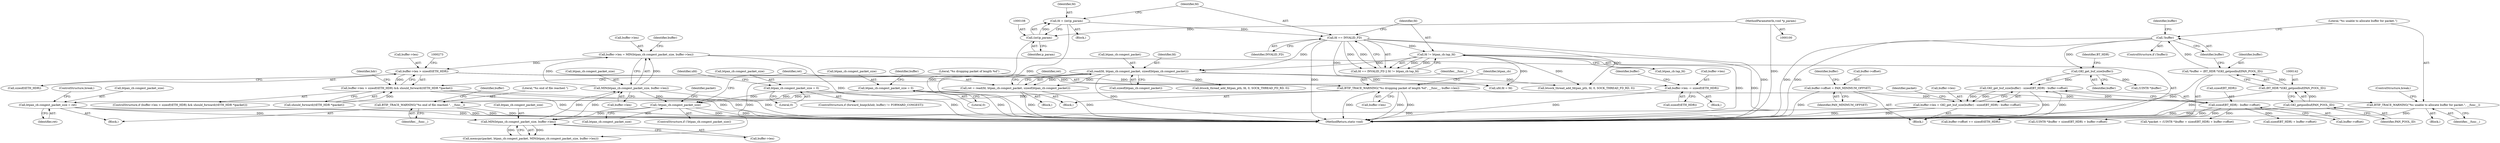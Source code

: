 digraph "0_Android_472271b153c5dc53c28beac55480a8d8434b2d5c_24@API" {
"1000265" [label="(Call,buffer->len > sizeof(tETH_HDR))"];
"1000252" [label="(Call,buffer->len = MIN(btpan_cb.congest_packet_size, buffer->len))"];
"1000256" [label="(Call,MIN(btpan_cb.congest_packet_size, buffer->len))"];
"1000245" [label="(Call,MIN(btpan_cb.congest_packet_size, buffer->len))"];
"1000185" [label="(Call,!btpan_cb.congest_packet_size)"];
"1000302" [label="(Call,btpan_cb.congest_packet_size = 0)"];
"1000315" [label="(Call,btpan_cb.congest_packet_size = 0)"];
"1000234" [label="(Call,btpan_cb.congest_packet_size = ret)"];
"1000191" [label="(Call,ret = read(fd, btpan_cb.congest_packet, sizeof(btpan_cb.congest_packet)))"];
"1000193" [label="(Call,read(fd, btpan_cb.congest_packet, sizeof(btpan_cb.congest_packet)))"];
"1000112" [label="(Call,fd == INVALID_FD)"];
"1000105" [label="(Call,fd = (int)p_param)"];
"1000107" [label="(Call,(int)p_param)"];
"1000101" [label="(MethodParameterIn,void *p_param)"];
"1000115" [label="(Call,fd != btpan_cb.tap_fd)"];
"1000158" [label="(Call,buffer->len = GKI_get_buf_size(buffer) - sizeof(BT_HDR) - buffer->offset)"];
"1000162" [label="(Call,GKI_get_buf_size(buffer) - sizeof(BT_HDR) - buffer->offset)"];
"1000163" [label="(Call,GKI_get_buf_size(buffer))"];
"1000146" [label="(Call,!buffer)"];
"1000139" [label="(Call,*buffer = (BT_HDR *)GKI_getpoolbuf(PAN_POOL_ID))"];
"1000141" [label="(Call,(BT_HDR *)GKI_getpoolbuf(PAN_POOL_ID))"];
"1000143" [label="(Call,GKI_getpoolbuf(PAN_POOL_ID))"];
"1000165" [label="(Call,sizeof(BT_HDR) - buffer->offset)"];
"1000153" [label="(Call,buffer->offset = PAN_MINIMUM_OFFSET)"];
"1000264" [label="(Call,buffer->len > sizeof(tETH_HDR) && should_forward((tETH_HDR *)packet))"];
"1000283" [label="(Call,buffer->len -= sizeof(tETH_HDR))"];
"1000309" [label="(Call,BTIF_TRACE_WARNING(\"%s dropping packet of length %d\", __func__, buffer->len))"];
"1000149" [label="(Call,BTIF_TRACE_WARNING(\"%s unable to allocate buffer for packet.\", __func__))"];
"1000221" [label="(Call,BTIF_TRACE_WARNING(\"%s end of file reached.\", __func__))"];
"1000315" [label="(Call,btpan_cb.congest_packet_size = 0)"];
"1000311" [label="(Identifier,__func__)"];
"1000151" [label="(Identifier,__func__)"];
"1000186" [label="(Call,btpan_cb.congest_packet_size)"];
"1000257" [label="(Call,btpan_cb.congest_packet_size)"];
"1000137" [label="(Block,)"];
"1000117" [label="(Call,btpan_cb.tap_fd)"];
"1000141" [label="(Call,(BT_HDR *)GKI_getpoolbuf(PAN_POOL_ID))"];
"1000271" [label="(Call,should_forward((tETH_HDR *)packet))"];
"1000146" [label="(Call,!buffer)"];
"1000178" [label="(Call,sizeof(BT_HDR) + buffer->offset)"];
"1000240" [label="(Call,memcpy(packet, btpan_cb.congest_packet, MIN(btpan_cb.congest_packet_size, buffer->len)))"];
"1000162" [label="(Call,GKI_get_buf_size(buffer) - sizeof(BT_HDR) - buffer->offset)"];
"1000265" [label="(Call,buffer->len > sizeof(tETH_HDR))"];
"1000275" [label="(Block,)"];
"1000241" [label="(Identifier,packet)"];
"1000116" [label="(Identifier,fd)"];
"1000195" [label="(Call,btpan_cb.congest_packet)"];
"1000115" [label="(Call,fd != btpan_cb.tap_fd)"];
"1000154" [label="(Call,buffer->offset)"];
"1000306" [label="(Literal,0)"];
"1000114" [label="(Identifier,INVALID_FD)"];
"1000145" [label="(ControlStructure,if (!buffer))"];
"1000234" [label="(Call,btpan_cb.congest_packet_size = ret)"];
"1000144" [label="(Identifier,PAN_POOL_ID)"];
"1000287" [label="(Call,sizeof(tETH_HDR))"];
"1000321" [label="(Identifier,buffer)"];
"1000319" [label="(Literal,0)"];
"1000252" [label="(Call,buffer->len = MIN(btpan_cb.congest_packet_size, buffer->len))"];
"1000256" [label="(Call,MIN(btpan_cb.congest_packet_size, buffer->len))"];
"1000167" [label="(Identifier,BT_HDR)"];
"1000143" [label="(Call,GKI_getpoolbuf(PAN_POOL_ID))"];
"1000291" [label="(Identifier,buffer)"];
"1000109" [label="(Identifier,p_param)"];
"1000189" [label="(Block,)"];
"1000164" [label="(Identifier,buffer)"];
"1000309" [label="(Call,BTIF_TRACE_WARNING(\"%s dropping packet of length %d\", __func__, buffer->len))"];
"1000160" [label="(Identifier,buffer)"];
"1000308" [label="(Block,)"];
"1000264" [label="(Call,buffer->len > sizeof(tETH_HDR) && should_forward((tETH_HDR *)packet))"];
"1000245" [label="(Call,MIN(btpan_cb.congest_packet_size, buffer->len))"];
"1000168" [label="(Call,buffer->offset)"];
"1000102" [label="(Block,)"];
"1000149" [label="(Call,BTIF_TRACE_WARNING(\"%s unable to allocate buffer for packet.\", __func__))"];
"1000226" [label="(Call,btsock_thread_add_fd(pan_pth, fd, 0, SOCK_THREAD_FD_RD, 0))"];
"1000263" [label="(ControlStructure,if (buffer->len > sizeof(tETH_HDR) && should_forward((tETH_HDR *)packet)))"];
"1000192" [label="(Identifier,ret)"];
"1000260" [label="(Call,buffer->len)"];
"1000310" [label="(Literal,\"%s dropping packet of length %d\")"];
"1000351" [label="(Call,btsock_thread_add_fd(pan_pth, fd, 0, SOCK_THREAD_FD_RD, 0))"];
"1000279" [label="(Identifier,hdr)"];
"1000175" [label="(Call,(UINT8 *)buffer)"];
"1000249" [label="(Call,buffer->len)"];
"1000222" [label="(Literal,\"%s end of file reached.\")"];
"1000303" [label="(Call,btpan_cb.congest_packet_size)"];
"1000155" [label="(Identifier,buffer)"];
"1000157" [label="(Identifier,PAN_MINIMUM_OFFSET)"];
"1000111" [label="(Call,fd == INVALID_FD || fd != btpan_cb.tap_fd)"];
"1000204" [label="(Block,)"];
"1000101" [label="(MethodParameterIn,void *p_param)"];
"1000148" [label="(Block,)"];
"1000147" [label="(Identifier,buffer)"];
"1000289" [label="(Call,buffer->offset += sizeof(tETH_HDR))"];
"1000153" [label="(Call,buffer->offset = PAN_MINIMUM_OFFSET)"];
"1000107" [label="(Call,(int)p_param)"];
"1000106" [label="(Identifier,fd)"];
"1000269" [label="(Call,sizeof(tETH_HDR))"];
"1000253" [label="(Call,buffer->len)"];
"1000283" [label="(Call,buffer->len -= sizeof(tETH_HDR))"];
"1000174" [label="(Call,(UINT8 *)buffer + sizeof(BT_HDR) + buffer->offset)"];
"1000152" [label="(ControlStructure,break;)"];
"1000317" [label="(Identifier,btpan_cb)"];
"1000105" [label="(Call,fd = (int)p_param)"];
"1000150" [label="(Literal,\"%s unable to allocate buffer for packet.\")"];
"1000158" [label="(Call,buffer->len = GKI_get_buf_size(buffer) - sizeof(BT_HDR) - buffer->offset)"];
"1000324" [label="(Identifier,ufd)"];
"1000139" [label="(Call,*buffer = (BT_HDR *)GKI_getpoolbuf(PAN_POOL_ID))"];
"1000166" [label="(Call,sizeof(BT_HDR))"];
"1000198" [label="(Call,sizeof(btpan_cb.congest_packet))"];
"1000316" [label="(Call,btpan_cb.congest_packet_size)"];
"1000221" [label="(Call,BTIF_TRACE_WARNING(\"%s end of file reached.\", __func__))"];
"1000267" [label="(Identifier,buffer)"];
"1000246" [label="(Call,btpan_cb.congest_packet_size)"];
"1000191" [label="(Call,ret = read(fd, btpan_cb.congest_packet, sizeof(btpan_cb.congest_packet)))"];
"1000223" [label="(Identifier,__func__)"];
"1000194" [label="(Identifier,fd)"];
"1000284" [label="(Call,buffer->len)"];
"1000225" [label="(Identifier,buffer)"];
"1000295" [label="(ControlStructure,if (forward_bnep(&hdr, buffer) != FORWARD_CONGEST))"];
"1000140" [label="(Identifier,buffer)"];
"1000165" [label="(Call,sizeof(BT_HDR) - buffer->offset)"];
"1000113" [label="(Identifier,fd)"];
"1000184" [label="(ControlStructure,if (!btpan_cb.congest_packet_size))"];
"1000203" [label="(Identifier,ret)"];
"1000312" [label="(Call,buffer->len)"];
"1000266" [label="(Call,buffer->len)"];
"1000159" [label="(Call,buffer->len)"];
"1000112" [label="(Call,fd == INVALID_FD)"];
"1000322" [label="(Call,ufd.fd = fd)"];
"1000235" [label="(Call,btpan_cb.congest_packet_size)"];
"1000163" [label="(Call,GKI_get_buf_size(buffer))"];
"1000238" [label="(Identifier,ret)"];
"1000357" [label="(MethodReturn,static void)"];
"1000173" [label="(Identifier,packet)"];
"1000172" [label="(Call,*packet = (UINT8 *)buffer + sizeof(BT_HDR) + buffer->offset)"];
"1000185" [label="(Call,!btpan_cb.congest_packet_size)"];
"1000193" [label="(Call,read(fd, btpan_cb.congest_packet, sizeof(btpan_cb.congest_packet)))"];
"1000302" [label="(Call,btpan_cb.congest_packet_size = 0)"];
"1000239" [label="(ControlStructure,break;)"];
"1000265" -> "1000264"  [label="AST: "];
"1000265" -> "1000269"  [label="CFG: "];
"1000266" -> "1000265"  [label="AST: "];
"1000269" -> "1000265"  [label="AST: "];
"1000273" -> "1000265"  [label="CFG: "];
"1000264" -> "1000265"  [label="CFG: "];
"1000265" -> "1000264"  [label="DDG: "];
"1000252" -> "1000265"  [label="DDG: "];
"1000265" -> "1000283"  [label="DDG: "];
"1000265" -> "1000309"  [label="DDG: "];
"1000252" -> "1000137"  [label="AST: "];
"1000252" -> "1000256"  [label="CFG: "];
"1000253" -> "1000252"  [label="AST: "];
"1000256" -> "1000252"  [label="AST: "];
"1000267" -> "1000252"  [label="CFG: "];
"1000252" -> "1000357"  [label="DDG: "];
"1000256" -> "1000252"  [label="DDG: "];
"1000256" -> "1000252"  [label="DDG: "];
"1000256" -> "1000260"  [label="CFG: "];
"1000257" -> "1000256"  [label="AST: "];
"1000260" -> "1000256"  [label="AST: "];
"1000256" -> "1000357"  [label="DDG: "];
"1000256" -> "1000185"  [label="DDG: "];
"1000245" -> "1000256"  [label="DDG: "];
"1000245" -> "1000256"  [label="DDG: "];
"1000245" -> "1000240"  [label="AST: "];
"1000245" -> "1000249"  [label="CFG: "];
"1000246" -> "1000245"  [label="AST: "];
"1000249" -> "1000245"  [label="AST: "];
"1000240" -> "1000245"  [label="CFG: "];
"1000245" -> "1000240"  [label="DDG: "];
"1000245" -> "1000240"  [label="DDG: "];
"1000185" -> "1000245"  [label="DDG: "];
"1000234" -> "1000245"  [label="DDG: "];
"1000158" -> "1000245"  [label="DDG: "];
"1000185" -> "1000184"  [label="AST: "];
"1000185" -> "1000186"  [label="CFG: "];
"1000186" -> "1000185"  [label="AST: "];
"1000192" -> "1000185"  [label="CFG: "];
"1000241" -> "1000185"  [label="CFG: "];
"1000185" -> "1000357"  [label="DDG: "];
"1000185" -> "1000357"  [label="DDG: "];
"1000302" -> "1000185"  [label="DDG: "];
"1000315" -> "1000185"  [label="DDG: "];
"1000302" -> "1000295"  [label="AST: "];
"1000302" -> "1000306"  [label="CFG: "];
"1000303" -> "1000302"  [label="AST: "];
"1000306" -> "1000302"  [label="AST: "];
"1000324" -> "1000302"  [label="CFG: "];
"1000302" -> "1000357"  [label="DDG: "];
"1000315" -> "1000308"  [label="AST: "];
"1000315" -> "1000319"  [label="CFG: "];
"1000316" -> "1000315"  [label="AST: "];
"1000319" -> "1000315"  [label="AST: "];
"1000321" -> "1000315"  [label="CFG: "];
"1000315" -> "1000357"  [label="DDG: "];
"1000234" -> "1000204"  [label="AST: "];
"1000234" -> "1000238"  [label="CFG: "];
"1000235" -> "1000234"  [label="AST: "];
"1000238" -> "1000234"  [label="AST: "];
"1000239" -> "1000234"  [label="CFG: "];
"1000234" -> "1000357"  [label="DDG: "];
"1000234" -> "1000357"  [label="DDG: "];
"1000191" -> "1000234"  [label="DDG: "];
"1000191" -> "1000189"  [label="AST: "];
"1000191" -> "1000193"  [label="CFG: "];
"1000192" -> "1000191"  [label="AST: "];
"1000193" -> "1000191"  [label="AST: "];
"1000203" -> "1000191"  [label="CFG: "];
"1000191" -> "1000357"  [label="DDG: "];
"1000191" -> "1000357"  [label="DDG: "];
"1000193" -> "1000191"  [label="DDG: "];
"1000193" -> "1000191"  [label="DDG: "];
"1000193" -> "1000198"  [label="CFG: "];
"1000194" -> "1000193"  [label="AST: "];
"1000195" -> "1000193"  [label="AST: "];
"1000198" -> "1000193"  [label="AST: "];
"1000193" -> "1000357"  [label="DDG: "];
"1000112" -> "1000193"  [label="DDG: "];
"1000115" -> "1000193"  [label="DDG: "];
"1000193" -> "1000226"  [label="DDG: "];
"1000193" -> "1000240"  [label="DDG: "];
"1000193" -> "1000322"  [label="DDG: "];
"1000193" -> "1000351"  [label="DDG: "];
"1000112" -> "1000111"  [label="AST: "];
"1000112" -> "1000114"  [label="CFG: "];
"1000113" -> "1000112"  [label="AST: "];
"1000114" -> "1000112"  [label="AST: "];
"1000116" -> "1000112"  [label="CFG: "];
"1000111" -> "1000112"  [label="CFG: "];
"1000112" -> "1000357"  [label="DDG: "];
"1000112" -> "1000357"  [label="DDG: "];
"1000112" -> "1000111"  [label="DDG: "];
"1000112" -> "1000111"  [label="DDG: "];
"1000105" -> "1000112"  [label="DDG: "];
"1000112" -> "1000115"  [label="DDG: "];
"1000112" -> "1000322"  [label="DDG: "];
"1000112" -> "1000351"  [label="DDG: "];
"1000105" -> "1000102"  [label="AST: "];
"1000105" -> "1000107"  [label="CFG: "];
"1000106" -> "1000105"  [label="AST: "];
"1000107" -> "1000105"  [label="AST: "];
"1000113" -> "1000105"  [label="CFG: "];
"1000105" -> "1000357"  [label="DDG: "];
"1000107" -> "1000105"  [label="DDG: "];
"1000107" -> "1000109"  [label="CFG: "];
"1000108" -> "1000107"  [label="AST: "];
"1000109" -> "1000107"  [label="AST: "];
"1000107" -> "1000357"  [label="DDG: "];
"1000101" -> "1000107"  [label="DDG: "];
"1000101" -> "1000100"  [label="AST: "];
"1000101" -> "1000357"  [label="DDG: "];
"1000115" -> "1000111"  [label="AST: "];
"1000115" -> "1000117"  [label="CFG: "];
"1000116" -> "1000115"  [label="AST: "];
"1000117" -> "1000115"  [label="AST: "];
"1000111" -> "1000115"  [label="CFG: "];
"1000115" -> "1000357"  [label="DDG: "];
"1000115" -> "1000357"  [label="DDG: "];
"1000115" -> "1000111"  [label="DDG: "];
"1000115" -> "1000111"  [label="DDG: "];
"1000115" -> "1000322"  [label="DDG: "];
"1000115" -> "1000351"  [label="DDG: "];
"1000158" -> "1000137"  [label="AST: "];
"1000158" -> "1000162"  [label="CFG: "];
"1000159" -> "1000158"  [label="AST: "];
"1000162" -> "1000158"  [label="AST: "];
"1000173" -> "1000158"  [label="CFG: "];
"1000158" -> "1000357"  [label="DDG: "];
"1000158" -> "1000357"  [label="DDG: "];
"1000162" -> "1000158"  [label="DDG: "];
"1000162" -> "1000158"  [label="DDG: "];
"1000162" -> "1000165"  [label="CFG: "];
"1000163" -> "1000162"  [label="AST: "];
"1000165" -> "1000162"  [label="AST: "];
"1000162" -> "1000357"  [label="DDG: "];
"1000162" -> "1000357"  [label="DDG: "];
"1000163" -> "1000162"  [label="DDG: "];
"1000165" -> "1000162"  [label="DDG: "];
"1000163" -> "1000164"  [label="CFG: "];
"1000164" -> "1000163"  [label="AST: "];
"1000167" -> "1000163"  [label="CFG: "];
"1000146" -> "1000163"  [label="DDG: "];
"1000163" -> "1000175"  [label="DDG: "];
"1000146" -> "1000145"  [label="AST: "];
"1000146" -> "1000147"  [label="CFG: "];
"1000147" -> "1000146"  [label="AST: "];
"1000150" -> "1000146"  [label="CFG: "];
"1000155" -> "1000146"  [label="CFG: "];
"1000146" -> "1000357"  [label="DDG: "];
"1000146" -> "1000357"  [label="DDG: "];
"1000139" -> "1000146"  [label="DDG: "];
"1000139" -> "1000137"  [label="AST: "];
"1000139" -> "1000141"  [label="CFG: "];
"1000140" -> "1000139"  [label="AST: "];
"1000141" -> "1000139"  [label="AST: "];
"1000147" -> "1000139"  [label="CFG: "];
"1000139" -> "1000357"  [label="DDG: "];
"1000141" -> "1000139"  [label="DDG: "];
"1000141" -> "1000143"  [label="CFG: "];
"1000142" -> "1000141"  [label="AST: "];
"1000143" -> "1000141"  [label="AST: "];
"1000141" -> "1000357"  [label="DDG: "];
"1000143" -> "1000141"  [label="DDG: "];
"1000143" -> "1000144"  [label="CFG: "];
"1000144" -> "1000143"  [label="AST: "];
"1000143" -> "1000357"  [label="DDG: "];
"1000165" -> "1000168"  [label="CFG: "];
"1000166" -> "1000165"  [label="AST: "];
"1000168" -> "1000165"  [label="AST: "];
"1000153" -> "1000165"  [label="DDG: "];
"1000165" -> "1000172"  [label="DDG: "];
"1000165" -> "1000174"  [label="DDG: "];
"1000165" -> "1000178"  [label="DDG: "];
"1000165" -> "1000289"  [label="DDG: "];
"1000153" -> "1000137"  [label="AST: "];
"1000153" -> "1000157"  [label="CFG: "];
"1000154" -> "1000153"  [label="AST: "];
"1000157" -> "1000153"  [label="AST: "];
"1000160" -> "1000153"  [label="CFG: "];
"1000153" -> "1000357"  [label="DDG: "];
"1000264" -> "1000263"  [label="AST: "];
"1000264" -> "1000271"  [label="CFG: "];
"1000271" -> "1000264"  [label="AST: "];
"1000279" -> "1000264"  [label="CFG: "];
"1000310" -> "1000264"  [label="CFG: "];
"1000264" -> "1000357"  [label="DDG: "];
"1000264" -> "1000357"  [label="DDG: "];
"1000264" -> "1000357"  [label="DDG: "];
"1000271" -> "1000264"  [label="DDG: "];
"1000283" -> "1000275"  [label="AST: "];
"1000283" -> "1000287"  [label="CFG: "];
"1000284" -> "1000283"  [label="AST: "];
"1000287" -> "1000283"  [label="AST: "];
"1000291" -> "1000283"  [label="CFG: "];
"1000283" -> "1000357"  [label="DDG: "];
"1000309" -> "1000308"  [label="AST: "];
"1000309" -> "1000312"  [label="CFG: "];
"1000310" -> "1000309"  [label="AST: "];
"1000311" -> "1000309"  [label="AST: "];
"1000312" -> "1000309"  [label="AST: "];
"1000317" -> "1000309"  [label="CFG: "];
"1000309" -> "1000357"  [label="DDG: "];
"1000309" -> "1000357"  [label="DDG: "];
"1000309" -> "1000357"  [label="DDG: "];
"1000309" -> "1000149"  [label="DDG: "];
"1000309" -> "1000221"  [label="DDG: "];
"1000149" -> "1000148"  [label="AST: "];
"1000149" -> "1000151"  [label="CFG: "];
"1000150" -> "1000149"  [label="AST: "];
"1000151" -> "1000149"  [label="AST: "];
"1000152" -> "1000149"  [label="CFG: "];
"1000149" -> "1000357"  [label="DDG: "];
"1000149" -> "1000357"  [label="DDG: "];
"1000221" -> "1000204"  [label="AST: "];
"1000221" -> "1000223"  [label="CFG: "];
"1000222" -> "1000221"  [label="AST: "];
"1000223" -> "1000221"  [label="AST: "];
"1000225" -> "1000221"  [label="CFG: "];
"1000221" -> "1000357"  [label="DDG: "];
"1000221" -> "1000357"  [label="DDG: "];
}
